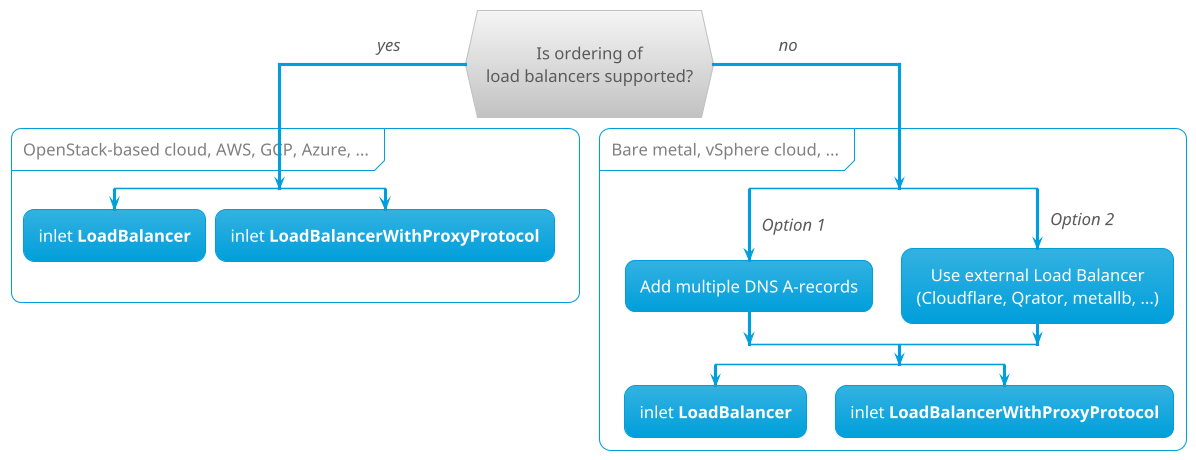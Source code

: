 @startuml

!theme bluegray
skinparam DefaultFontSize 16
skinparam handwritten false
skinparam ArrowFontStyle italic
skinparam DefaultTextAlignment center
skinparam PartitionFontColor grey
skinparam backgroundColor transparent

if (\nIs ordering of\nload balancers supported?\n) then (yes             )
partition OpenStack-based cloud, AWS, GCP, Azure, ... {
  split
    :inlet **LoadBalancer**;
     kill
  split again
    :inlet **LoadBalancerWithProxyProtocol**;
    kill
  end split
  }
else (             no)
partition Bare metal, vSphere cloud, ... {
  split
    ->Option 1;
    :Add multiple DNS A-records;
  split again
    ->Option 2;
    :Use external Load Balancer
    (Cloudflare, Qrator, metallb, ...);
  end split
  split
     :inlet **LoadBalancer**;
     kill
  split again
    :inlet **LoadBalancerWithProxyProtocol**;
    kill
  end split
  }
endif
@enduml
